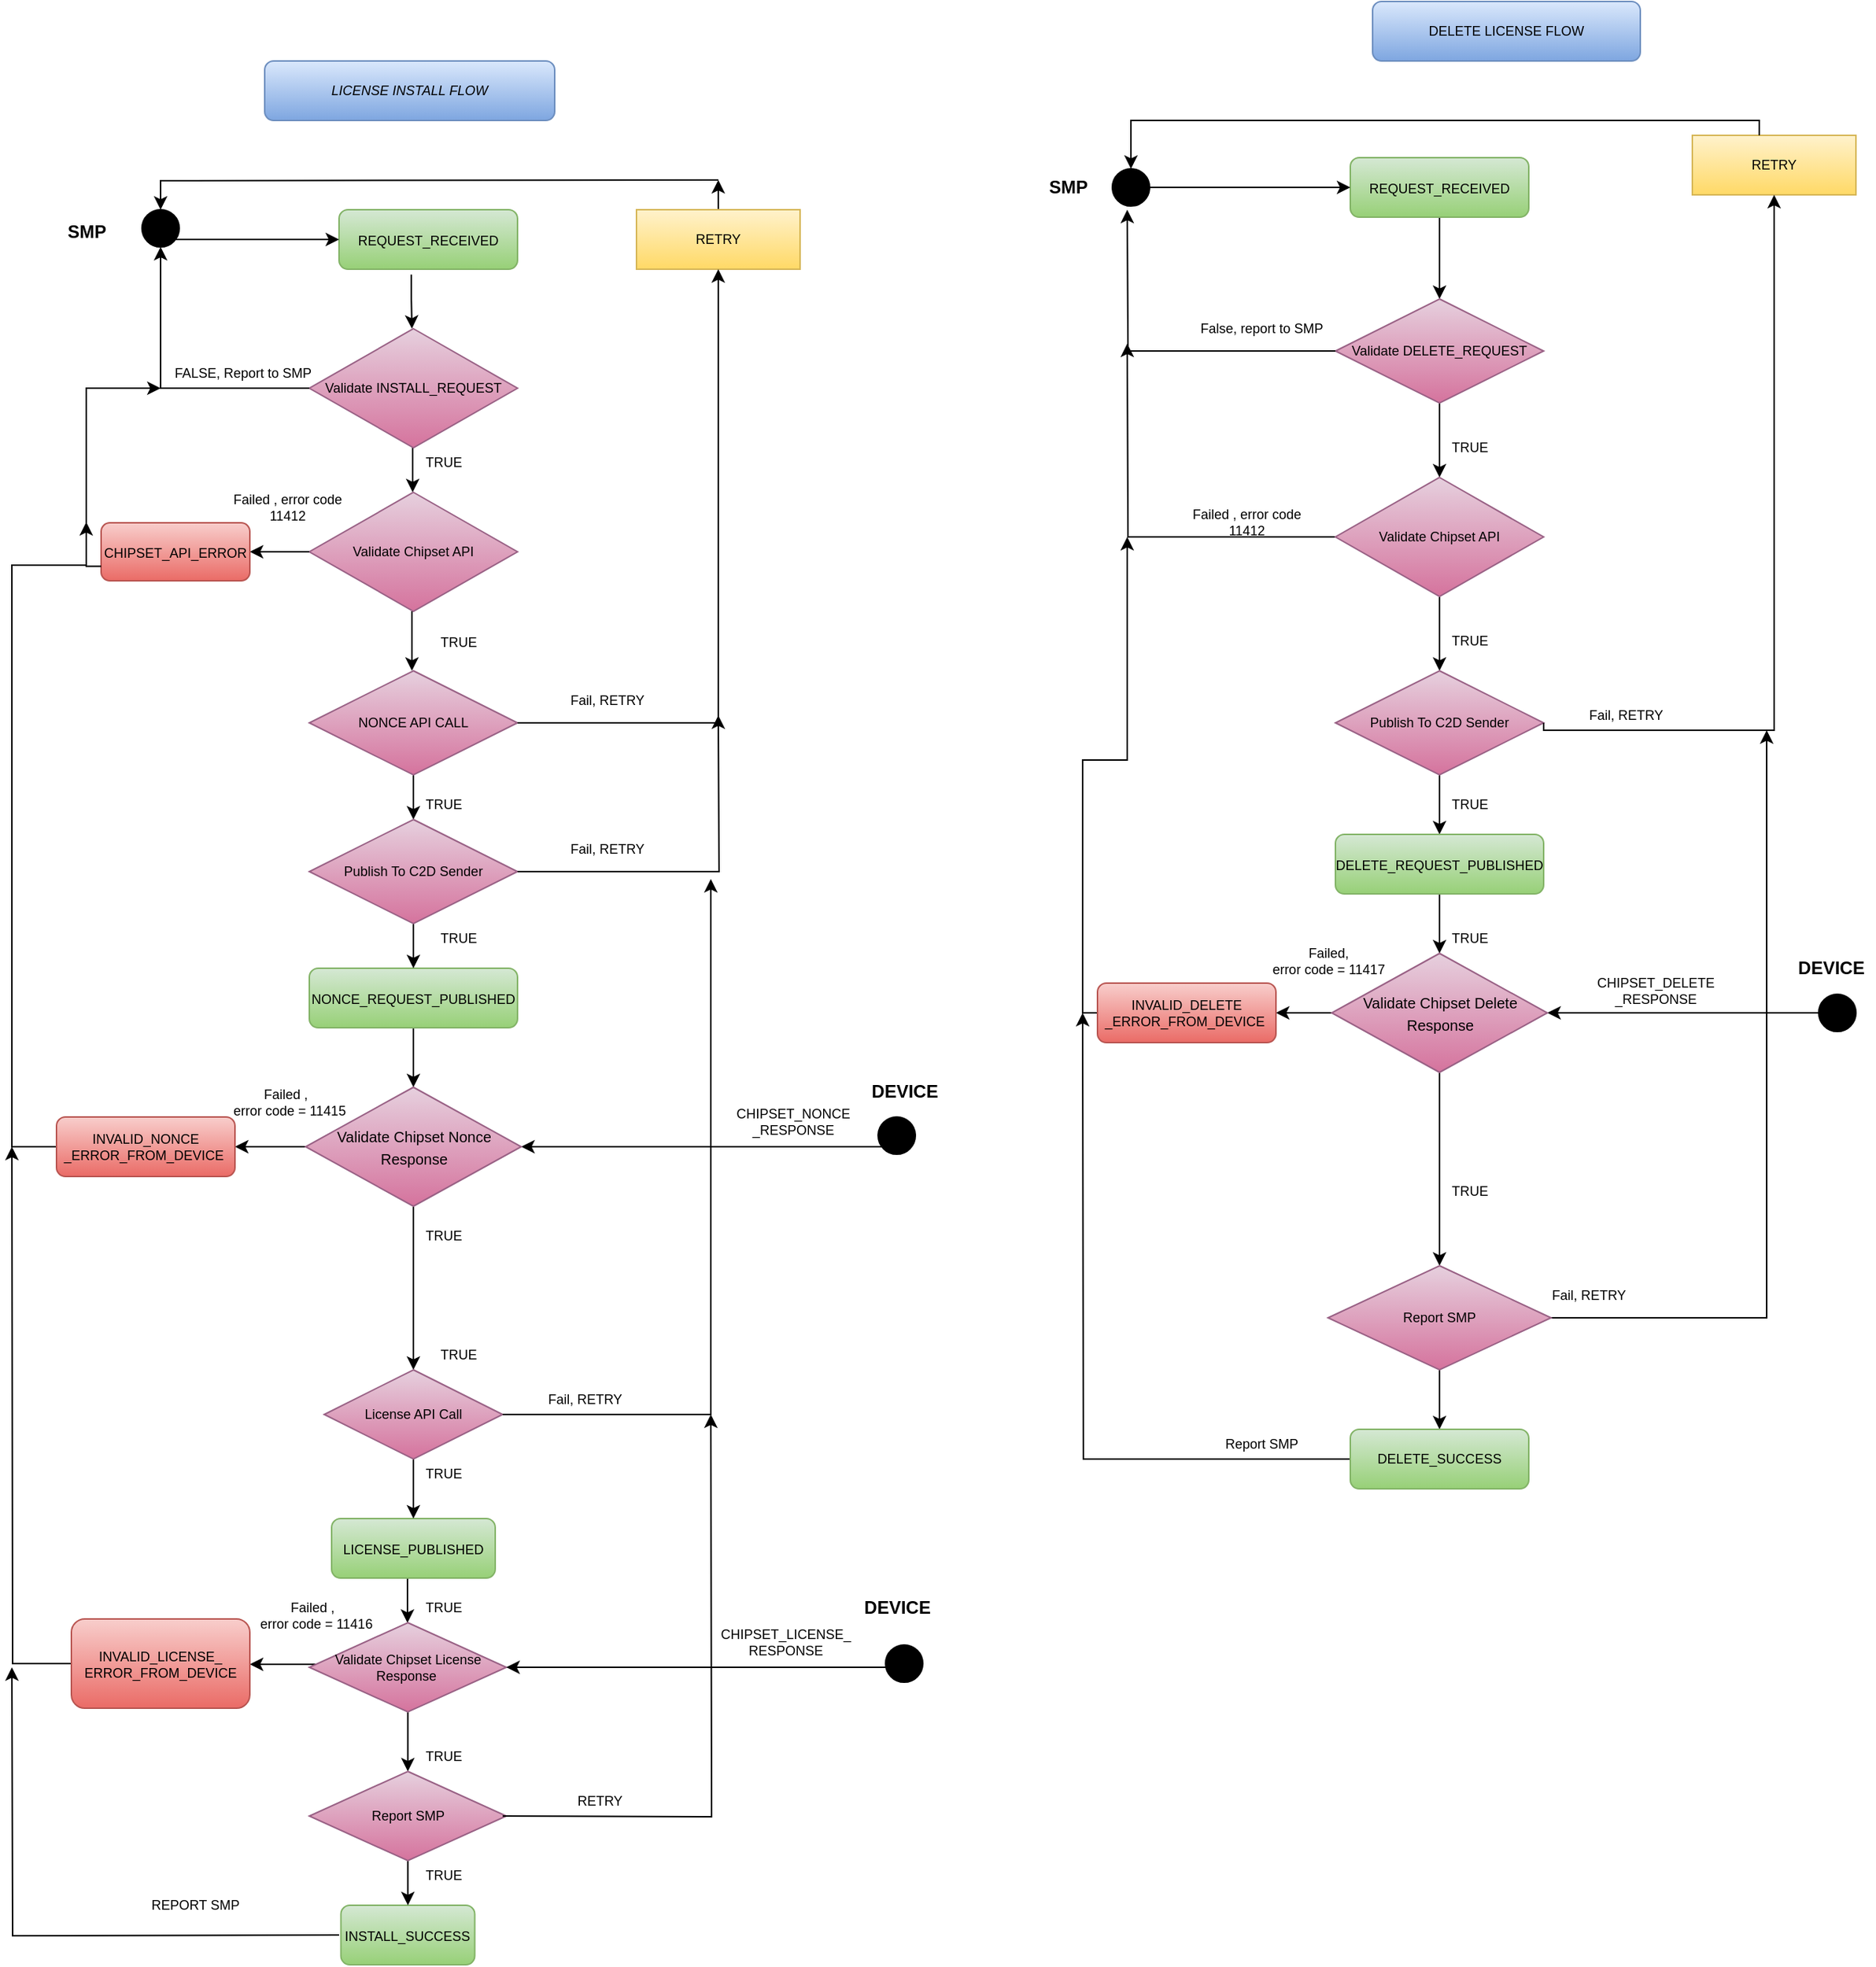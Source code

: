 <mxfile version="15.4.3" type="device"><diagram id="0dYCEBcB3Bq4cANwdD2j" name="Page-1"><mxGraphModel dx="731" dy="1278" grid="1" gridSize="10" guides="1" tooltips="1" connect="1" arrows="1" fold="1" page="1" pageScale="1" pageWidth="1100" pageHeight="850" background="#FFFFFF" math="0" shadow="0"><root><mxCell id="0"/><mxCell id="1" parent="0"/><mxCell id="OeG4Xe_g0WCQGm10l7Qo-1" value="&lt;font style=&quot;font-size: 9px&quot;&gt;REQUEST_RECEIVED&lt;/font&gt;" style="rounded=1;whiteSpace=wrap;html=1;gradientColor=#97d077;fillColor=#d5e8d4;strokeColor=#82b366;" parent="1" vertex="1"><mxGeometry x="270" y="70" width="120" height="40" as="geometry"/></mxCell><mxCell id="OeG4Xe_g0WCQGm10l7Qo-101" value="" style="edgeStyle=orthogonalEdgeStyle;rounded=0;orthogonalLoop=1;jettySize=auto;html=1;fontSize=9;" parent="1" source="OeG4Xe_g0WCQGm10l7Qo-2" target="OeG4Xe_g0WCQGm10l7Qo-82" edge="1"><mxGeometry relative="1" as="geometry"/></mxCell><mxCell id="OeG4Xe_g0WCQGm10l7Qo-2" value="&lt;font style=&quot;font-size: 9px&quot;&gt;NONCE_REQUEST_PUBLISHED&lt;/font&gt;" style="rounded=1;whiteSpace=wrap;html=1;gradientColor=#97d077;fillColor=#d5e8d4;strokeColor=#82b366;" parent="1" vertex="1"><mxGeometry x="250" y="580" width="140" height="40" as="geometry"/></mxCell><mxCell id="OeG4Xe_g0WCQGm10l7Qo-26" value="" style="edgeStyle=orthogonalEdgeStyle;rounded=0;orthogonalLoop=1;jettySize=auto;html=1;fontSize=9;" parent="1" edge="1"><mxGeometry relative="1" as="geometry"><mxPoint x="319" y="360" as="sourcePoint"/><mxPoint x="319" y="380" as="targetPoint"/><Array as="points"><mxPoint x="319" y="340"/><mxPoint x="319" y="340"/></Array></mxGeometry></mxCell><mxCell id="OeG4Xe_g0WCQGm10l7Qo-118" value="" style="edgeStyle=orthogonalEdgeStyle;rounded=0;orthogonalLoop=1;jettySize=auto;html=1;fontSize=9;" parent="1" source="OeG4Xe_g0WCQGm10l7Qo-5" target="OeG4Xe_g0WCQGm10l7Qo-112" edge="1"><mxGeometry relative="1" as="geometry"><Array as="points"><mxPoint x="316" y="1000"/><mxPoint x="316" y="1000"/></Array></mxGeometry></mxCell><mxCell id="OeG4Xe_g0WCQGm10l7Qo-5" value="&lt;font style=&quot;font-size: 9px&quot;&gt;LICENSE_PUBLISHED&lt;/font&gt;" style="rounded=1;whiteSpace=wrap;html=1;gradientColor=#97d077;fillColor=#d5e8d4;strokeColor=#82b366;" parent="1" vertex="1"><mxGeometry x="265" y="950" width="110" height="40" as="geometry"/></mxCell><mxCell id="OeG4Xe_g0WCQGm10l7Qo-8" value="&lt;font style=&quot;font-size: 9px&quot;&gt;INSTALL_SUCCESS&lt;/font&gt;" style="rounded=1;whiteSpace=wrap;html=1;gradientColor=#97d077;fillColor=#d5e8d4;strokeColor=#82b366;" parent="1" vertex="1"><mxGeometry x="271.25" y="1210" width="90" height="40" as="geometry"/></mxCell><mxCell id="OeG4Xe_g0WCQGm10l7Qo-15" value="" style="endArrow=classic;html=1;rounded=0;fontSize=9;edgeStyle=orthogonalEdgeStyle;exitX=0.405;exitY=1.091;exitDx=0;exitDy=0;exitPerimeter=0;" parent="1" source="OeG4Xe_g0WCQGm10l7Qo-1" edge="1"><mxGeometry relative="1" as="geometry"><mxPoint x="170" y="160" as="sourcePoint"/><mxPoint x="319" y="150" as="targetPoint"/><Array as="points"><mxPoint x="319" y="130"/><mxPoint x="319" y="130"/></Array></mxGeometry></mxCell><mxCell id="OeG4Xe_g0WCQGm10l7Qo-31" value="" style="endArrow=classic;html=1;rounded=0;fontSize=9;edgeStyle=orthogonalEdgeStyle;" parent="1" edge="1"><mxGeometry relative="1" as="geometry"><mxPoint x="319.5" y="220" as="sourcePoint"/><mxPoint x="319.5" y="260" as="targetPoint"/></mxGeometry></mxCell><mxCell id="OeG4Xe_g0WCQGm10l7Qo-35" style="edgeStyle=orthogonalEdgeStyle;rounded=0;orthogonalLoop=1;jettySize=auto;html=1;exitX=1;exitY=0.5;exitDx=0;exitDy=0;fontSize=9;entryX=0;entryY=0.5;entryDx=0;entryDy=0;" parent="1" source="OeG4Xe_g0WCQGm10l7Qo-32" target="OeG4Xe_g0WCQGm10l7Qo-1" edge="1"><mxGeometry relative="1" as="geometry"><mxPoint x="260" y="88" as="targetPoint"/><Array as="points"><mxPoint x="145" y="90"/></Array></mxGeometry></mxCell><mxCell id="OeG4Xe_g0WCQGm10l7Qo-32" value="" style="ellipse;whiteSpace=wrap;html=1;aspect=fixed;fontSize=9;strokeColor=#000000;fillColor=#000000;" parent="1" vertex="1"><mxGeometry x="137.5" y="70" width="25" height="25" as="geometry"/></mxCell><mxCell id="OeG4Xe_g0WCQGm10l7Qo-40" value="Validate INSTALL_REQUEST" style="strokeWidth=1;html=1;shape=mxgraph.flowchart.decision;whiteSpace=wrap;fontSize=9;fillColor=#e6d0de;gradientColor=#d5739d;strokeColor=#996185;" parent="1" vertex="1"><mxGeometry x="250" y="150" width="140" height="80" as="geometry"/></mxCell><mxCell id="OeG4Xe_g0WCQGm10l7Qo-41" value="TRUE" style="text;html=1;align=center;verticalAlign=middle;resizable=0;points=[];autosize=1;strokeColor=none;fillColor=none;fontSize=9;" parent="1" vertex="1"><mxGeometry x="320" y="230" width="40" height="20" as="geometry"/></mxCell><mxCell id="OeG4Xe_g0WCQGm10l7Qo-42" value="" style="endArrow=classic;html=1;rounded=0;fontSize=9;edgeStyle=orthogonalEdgeStyle;exitX=0;exitY=0.5;exitDx=0;exitDy=0;exitPerimeter=0;entryX=0.5;entryY=1;entryDx=0;entryDy=0;" parent="1" source="OeG4Xe_g0WCQGm10l7Qo-40" target="OeG4Xe_g0WCQGm10l7Qo-32" edge="1"><mxGeometry width="50" height="50" relative="1" as="geometry"><mxPoint x="127.5" y="190" as="sourcePoint"/><mxPoint x="177.5" y="140" as="targetPoint"/><Array as="points"><mxPoint x="150" y="190"/></Array></mxGeometry></mxCell><mxCell id="OeG4Xe_g0WCQGm10l7Qo-43" value="FALSE, Report to SMP" style="text;html=1;align=center;verticalAlign=middle;resizable=0;points=[];autosize=1;strokeColor=none;fillColor=none;fontSize=9;" parent="1" vertex="1"><mxGeometry x="150" y="170" width="110" height="20" as="geometry"/></mxCell><mxCell id="OeG4Xe_g0WCQGm10l7Qo-45" value="&lt;b&gt;&lt;font style=&quot;font-size: 12px&quot;&gt;SMP&lt;/font&gt;&lt;/b&gt;" style="text;html=1;align=center;verticalAlign=middle;resizable=0;points=[];autosize=1;strokeColor=none;fillColor=none;fontSize=9;" parent="1" vertex="1"><mxGeometry x="80" y="75" width="40" height="20" as="geometry"/></mxCell><mxCell id="OeG4Xe_g0WCQGm10l7Qo-46" value="Validate Chipset API" style="strokeWidth=1;html=1;shape=mxgraph.flowchart.decision;whiteSpace=wrap;fontSize=9;fillColor=#e6d0de;gradientColor=#d5739d;strokeColor=#996185;" parent="1" vertex="1"><mxGeometry x="250" y="260" width="140" height="80" as="geometry"/></mxCell><mxCell id="OeG4Xe_g0WCQGm10l7Qo-47" value="&lt;font style=&quot;font-size: 9px&quot;&gt;TRUE&lt;/font&gt;" style="text;html=1;align=center;verticalAlign=middle;resizable=0;points=[];autosize=1;strokeColor=none;fillColor=none;fontSize=12;" parent="1" vertex="1"><mxGeometry x="330" y="350" width="40" height="20" as="geometry"/></mxCell><mxCell id="OeG4Xe_g0WCQGm10l7Qo-48" value="" style="endArrow=classic;html=1;rounded=0;fontSize=9;edgeStyle=orthogonalEdgeStyle;entryX=1;entryY=0.5;entryDx=0;entryDy=0;" parent="1" source="OeG4Xe_g0WCQGm10l7Qo-46" target="OeG4Xe_g0WCQGm10l7Qo-49" edge="1"><mxGeometry width="50" height="50" relative="1" as="geometry"><mxPoint x="220" y="320" as="sourcePoint"/><mxPoint x="220" y="300" as="targetPoint"/><Array as="points"/></mxGeometry></mxCell><mxCell id="OeG4Xe_g0WCQGm10l7Qo-49" value="&lt;font style=&quot;font-size: 9px&quot;&gt;CHIPSET_API_ERROR&lt;/font&gt;" style="rounded=1;whiteSpace=wrap;html=1;fontSize=12;strokeColor=#b85450;strokeWidth=1;fillColor=#f8cecc;gradientColor=#ea6b66;" parent="1" vertex="1"><mxGeometry x="110" y="280.5" width="100" height="39" as="geometry"/></mxCell><mxCell id="OeG4Xe_g0WCQGm10l7Qo-51" value="" style="edgeStyle=orthogonalEdgeStyle;rounded=0;orthogonalLoop=1;jettySize=auto;html=1;fontSize=9;exitX=0;exitY=0.75;exitDx=0;exitDy=0;" parent="1" source="OeG4Xe_g0WCQGm10l7Qo-49" edge="1"><mxGeometry relative="1" as="geometry"><mxPoint x="100" y="308" as="sourcePoint"/><mxPoint x="150" y="190" as="targetPoint"/><Array as="points"><mxPoint x="100" y="309"/><mxPoint x="100" y="190"/></Array></mxGeometry></mxCell><mxCell id="OeG4Xe_g0WCQGm10l7Qo-55" value="" style="edgeStyle=orthogonalEdgeStyle;rounded=0;orthogonalLoop=1;jettySize=auto;html=1;fontSize=9;" parent="1" source="OeG4Xe_g0WCQGm10l7Qo-52" target="OeG4Xe_g0WCQGm10l7Qo-53" edge="1"><mxGeometry relative="1" as="geometry"/></mxCell><mxCell id="OeG4Xe_g0WCQGm10l7Qo-52" value="NONCE API CALL" style="strokeWidth=1;html=1;shape=mxgraph.flowchart.decision;whiteSpace=wrap;fontSize=9;fillColor=#e6d0de;gradientColor=#d5739d;strokeColor=#996185;" parent="1" vertex="1"><mxGeometry x="250" y="380" width="140" height="70" as="geometry"/></mxCell><mxCell id="OeG4Xe_g0WCQGm10l7Qo-56" value="" style="edgeStyle=orthogonalEdgeStyle;rounded=0;orthogonalLoop=1;jettySize=auto;html=1;fontSize=9;" parent="1" source="OeG4Xe_g0WCQGm10l7Qo-53" target="OeG4Xe_g0WCQGm10l7Qo-2" edge="1"><mxGeometry relative="1" as="geometry"/></mxCell><mxCell id="OeG4Xe_g0WCQGm10l7Qo-53" value="Publish To C2D Sender" style="strokeWidth=1;html=1;shape=mxgraph.flowchart.decision;whiteSpace=wrap;fontSize=9;fillColor=#e6d0de;gradientColor=#d5739d;strokeColor=#996185;" parent="1" vertex="1"><mxGeometry x="250" y="480" width="140" height="70" as="geometry"/></mxCell><mxCell id="OeG4Xe_g0WCQGm10l7Qo-66" value="" style="edgeStyle=orthogonalEdgeStyle;rounded=0;orthogonalLoop=1;jettySize=auto;html=1;fontSize=9;" parent="1" source="OeG4Xe_g0WCQGm10l7Qo-58" edge="1"><mxGeometry relative="1" as="geometry"><mxPoint x="525" y="50" as="targetPoint"/></mxGeometry></mxCell><mxCell id="OeG4Xe_g0WCQGm10l7Qo-58" value="RETRY" style="rounded=0;whiteSpace=wrap;html=1;fontSize=9;strokeColor=#d6b656;strokeWidth=1;fillColor=#fff2cc;gradientColor=#ffd966;" parent="1" vertex="1"><mxGeometry x="470" y="70" width="110" height="40" as="geometry"/></mxCell><mxCell id="OeG4Xe_g0WCQGm10l7Qo-60" value="Fail, RETRY" style="text;html=1;align=center;verticalAlign=middle;resizable=0;points=[];autosize=1;strokeColor=none;fillColor=none;fontSize=9;" parent="1" vertex="1"><mxGeometry x="415" y="390" width="70" height="20" as="geometry"/></mxCell><mxCell id="OeG4Xe_g0WCQGm10l7Qo-61" value="Failed , error code &lt;br&gt;11412" style="text;html=1;align=center;verticalAlign=middle;resizable=0;points=[];autosize=1;strokeColor=none;fillColor=none;fontSize=9;" parent="1" vertex="1"><mxGeometry x="190" y="255" width="90" height="30" as="geometry"/></mxCell><mxCell id="OeG4Xe_g0WCQGm10l7Qo-62" value="" style="endArrow=classic;html=1;rounded=0;fontSize=9;edgeStyle=orthogonalEdgeStyle;entryX=0.5;entryY=0;entryDx=0;entryDy=0;" parent="1" target="OeG4Xe_g0WCQGm10l7Qo-32" edge="1"><mxGeometry width="50" height="50" relative="1" as="geometry"><mxPoint x="525" y="50" as="sourcePoint"/><mxPoint x="155" y="60" as="targetPoint"/></mxGeometry></mxCell><mxCell id="OeG4Xe_g0WCQGm10l7Qo-71" value="" style="endArrow=classic;html=1;rounded=0;fontSize=9;edgeStyle=orthogonalEdgeStyle;exitX=1;exitY=0.5;exitDx=0;exitDy=0;exitPerimeter=0;entryX=0.5;entryY=1;entryDx=0;entryDy=0;" parent="1" source="OeG4Xe_g0WCQGm10l7Qo-52" target="OeG4Xe_g0WCQGm10l7Qo-58" edge="1"><mxGeometry width="50" height="50" relative="1" as="geometry"><mxPoint x="390" y="420" as="sourcePoint"/><mxPoint x="530" y="300" as="targetPoint"/></mxGeometry></mxCell><mxCell id="OeG4Xe_g0WCQGm10l7Qo-74" value="" style="endArrow=classic;html=1;rounded=0;fontSize=9;edgeStyle=orthogonalEdgeStyle;exitX=1;exitY=0.5;exitDx=0;exitDy=0;exitPerimeter=0;" parent="1" source="OeG4Xe_g0WCQGm10l7Qo-53" edge="1"><mxGeometry width="50" height="50" relative="1" as="geometry"><mxPoint x="475" y="460" as="sourcePoint"/><mxPoint x="525" y="410" as="targetPoint"/></mxGeometry></mxCell><mxCell id="OeG4Xe_g0WCQGm10l7Qo-75" value="Fail, RETRY" style="text;html=1;align=center;verticalAlign=middle;resizable=0;points=[];autosize=1;strokeColor=none;fillColor=none;fontSize=9;" parent="1" vertex="1"><mxGeometry x="415" y="490" width="70" height="20" as="geometry"/></mxCell><mxCell id="OeG4Xe_g0WCQGm10l7Qo-76" value="TRUE" style="text;html=1;align=center;verticalAlign=middle;resizable=0;points=[];autosize=1;strokeColor=none;fillColor=none;fontSize=9;" parent="1" vertex="1"><mxGeometry x="320" y="460" width="40" height="20" as="geometry"/></mxCell><mxCell id="OeG4Xe_g0WCQGm10l7Qo-78" value="TRUE" style="text;html=1;align=center;verticalAlign=middle;resizable=0;points=[];autosize=1;strokeColor=none;fillColor=none;fontSize=9;" parent="1" vertex="1"><mxGeometry x="330" y="550" width="40" height="20" as="geometry"/></mxCell><mxCell id="OeG4Xe_g0WCQGm10l7Qo-88" value="" style="edgeStyle=orthogonalEdgeStyle;rounded=0;orthogonalLoop=1;jettySize=auto;html=1;fontSize=9;entryX=1;entryY=0.5;entryDx=0;entryDy=0;" parent="1" source="OeG4Xe_g0WCQGm10l7Qo-79" target="OeG4Xe_g0WCQGm10l7Qo-82" edge="1"><mxGeometry relative="1" as="geometry"><Array as="points"><mxPoint x="530" y="700"/><mxPoint x="530" y="700"/></Array></mxGeometry></mxCell><mxCell id="OeG4Xe_g0WCQGm10l7Qo-79" value="" style="ellipse;whiteSpace=wrap;html=1;aspect=fixed;fontSize=9;strokeColor=#000000;fillColor=#000000;" parent="1" vertex="1"><mxGeometry x="632.5" y="680" width="25" height="25" as="geometry"/></mxCell><mxCell id="OeG4Xe_g0WCQGm10l7Qo-80" value="&lt;font style=&quot;font-size: 12px&quot;&gt;&lt;b&gt;DEVICE&lt;/b&gt;&lt;/font&gt;" style="text;html=1;align=center;verticalAlign=middle;resizable=0;points=[];autosize=1;strokeColor=none;fillColor=none;fontSize=9;" parent="1" vertex="1"><mxGeometry x="620" y="652.5" width="60" height="20" as="geometry"/></mxCell><mxCell id="OeG4Xe_g0WCQGm10l7Qo-91" value="" style="edgeStyle=orthogonalEdgeStyle;rounded=0;orthogonalLoop=1;jettySize=auto;html=1;fontSize=9;entryX=0.5;entryY=0;entryDx=0;entryDy=0;" parent="1" source="OeG4Xe_g0WCQGm10l7Qo-82" target="OeG4Xe_g0WCQGm10l7Qo-104" edge="1"><mxGeometry relative="1" as="geometry"><mxPoint x="320" y="780" as="targetPoint"/></mxGeometry></mxCell><mxCell id="OeG4Xe_g0WCQGm10l7Qo-94" value="" style="edgeStyle=orthogonalEdgeStyle;rounded=0;orthogonalLoop=1;jettySize=auto;html=1;fontSize=9;" parent="1" source="OeG4Xe_g0WCQGm10l7Qo-82" target="OeG4Xe_g0WCQGm10l7Qo-93" edge="1"><mxGeometry relative="1" as="geometry"><Array as="points"><mxPoint x="180" y="700"/><mxPoint x="180" y="700"/></Array></mxGeometry></mxCell><mxCell id="OeG4Xe_g0WCQGm10l7Qo-82" value="&lt;font size=&quot;1&quot;&gt;Validate Chipset Nonce Response&lt;/font&gt;" style="rhombus;whiteSpace=wrap;html=1;fontSize=12;strokeColor=#996185;strokeWidth=1;fillColor=#e6d0de;gradientColor=#d5739d;" parent="1" vertex="1"><mxGeometry x="247.5" y="660" width="145" height="80" as="geometry"/></mxCell><mxCell id="OeG4Xe_g0WCQGm10l7Qo-99" value="" style="edgeStyle=orthogonalEdgeStyle;rounded=0;orthogonalLoop=1;jettySize=auto;html=1;fontSize=9;" parent="1" source="OeG4Xe_g0WCQGm10l7Qo-93" edge="1"><mxGeometry relative="1" as="geometry"><mxPoint x="100" y="280" as="targetPoint"/><Array as="points"><mxPoint x="50" y="700"/><mxPoint x="50" y="309"/></Array></mxGeometry></mxCell><mxCell id="OeG4Xe_g0WCQGm10l7Qo-93" value="INVALID_NONCE&lt;br&gt;_ERROR_FROM_DEVICE&amp;nbsp;" style="rounded=1;whiteSpace=wrap;html=1;fontSize=9;strokeColor=#b85450;strokeWidth=1;fillColor=#f8cecc;gradientColor=#ea6b66;" parent="1" vertex="1"><mxGeometry x="80" y="680" width="120" height="40" as="geometry"/></mxCell><mxCell id="OeG4Xe_g0WCQGm10l7Qo-102" value="Failed ,&amp;nbsp;&lt;br&gt;&amp;nbsp;error code =&amp;nbsp;11415" style="text;html=1;align=center;verticalAlign=middle;resizable=0;points=[];autosize=1;strokeColor=none;fillColor=none;fontSize=9;" parent="1" vertex="1"><mxGeometry x="190" y="655" width="90" height="30" as="geometry"/></mxCell><mxCell id="OeG4Xe_g0WCQGm10l7Qo-103" value="TRUE" style="text;html=1;align=center;verticalAlign=middle;resizable=0;points=[];autosize=1;strokeColor=none;fillColor=none;fontSize=9;" parent="1" vertex="1"><mxGeometry x="320" y="750" width="40" height="20" as="geometry"/></mxCell><mxCell id="OeG4Xe_g0WCQGm10l7Qo-111" value="" style="edgeStyle=orthogonalEdgeStyle;rounded=0;orthogonalLoop=1;jettySize=auto;html=1;fontSize=9;" parent="1" source="OeG4Xe_g0WCQGm10l7Qo-104" target="OeG4Xe_g0WCQGm10l7Qo-5" edge="1"><mxGeometry relative="1" as="geometry"/></mxCell><mxCell id="OeG4Xe_g0WCQGm10l7Qo-104" value="License API Call" style="rhombus;whiteSpace=wrap;html=1;fontSize=9;strokeColor=#996185;strokeWidth=1;fillColor=#e6d0de;gradientColor=#d5739d;" parent="1" vertex="1"><mxGeometry x="260" y="850" width="120" height="60" as="geometry"/></mxCell><mxCell id="OeG4Xe_g0WCQGm10l7Qo-106" value="" style="endArrow=classic;html=1;rounded=0;fontSize=9;edgeStyle=orthogonalEdgeStyle;exitX=1;exitY=0.5;exitDx=0;exitDy=0;startArrow=none;" parent="1" source="OeG4Xe_g0WCQGm10l7Qo-104" edge="1"><mxGeometry width="50" height="50" relative="1" as="geometry"><mxPoint x="420" y="880" as="sourcePoint"/><mxPoint x="520" y="520" as="targetPoint"/><Array as="points"><mxPoint x="520" y="880"/></Array></mxGeometry></mxCell><mxCell id="OeG4Xe_g0WCQGm10l7Qo-107" value="Fail, RETRY" style="text;html=1;align=center;verticalAlign=middle;resizable=0;points=[];autosize=1;strokeColor=none;fillColor=none;fontSize=9;" parent="1" vertex="1"><mxGeometry x="400" y="860" width="70" height="20" as="geometry"/></mxCell><mxCell id="OeG4Xe_g0WCQGm10l7Qo-122" value="" style="edgeStyle=orthogonalEdgeStyle;rounded=0;orthogonalLoop=1;jettySize=auto;html=1;fontSize=9;" parent="1" source="OeG4Xe_g0WCQGm10l7Qo-112" target="OeG4Xe_g0WCQGm10l7Qo-119" edge="1"><mxGeometry relative="1" as="geometry"><Array as="points"><mxPoint x="240" y="1048"/><mxPoint x="240" y="1048"/></Array></mxGeometry></mxCell><mxCell id="OeG4Xe_g0WCQGm10l7Qo-124" value="" style="edgeStyle=orthogonalEdgeStyle;rounded=0;orthogonalLoop=1;jettySize=auto;html=1;fontSize=9;" parent="1" source="OeG4Xe_g0WCQGm10l7Qo-112" target="OeG4Xe_g0WCQGm10l7Qo-123" edge="1"><mxGeometry relative="1" as="geometry"/></mxCell><mxCell id="OeG4Xe_g0WCQGm10l7Qo-112" value="Validate Chipset License&lt;br&gt;Response&amp;nbsp;" style="rhombus;whiteSpace=wrap;html=1;fontSize=9;strokeColor=#996185;strokeWidth=1;fillColor=#e6d0de;gradientColor=#d5739d;" parent="1" vertex="1"><mxGeometry x="250" y="1020" width="132.5" height="60" as="geometry"/></mxCell><mxCell id="OeG4Xe_g0WCQGm10l7Qo-113" value="CHIPSET_NONCE&lt;br&gt;_RESPONSE" style="text;html=1;align=center;verticalAlign=middle;resizable=0;points=[];autosize=1;strokeColor=none;fillColor=none;fontSize=9;" parent="1" vertex="1"><mxGeometry x="530" y="667.5" width="90" height="30" as="geometry"/></mxCell><mxCell id="OeG4Xe_g0WCQGm10l7Qo-114" value="&lt;span style=&quot;color: rgba(0 , 0 , 0 , 0) ; font-family: monospace ; font-size: 0px&quot;&gt;%3CmxGraphModel%3E%3Croot%3E%3CmxCell%20id%3D%220%22%2F%3E%3CmxCell%20id%3D%221%22%20parent%3D%220%22%2F%3E%3CmxCell%20id%3D%222%22%20value%3D%22%22%20style%3D%22ellipse%3BwhiteSpace%3Dwrap%3Bhtml%3D1%3Baspect%3Dfixed%3BfontSize%3D9%3BstrokeColor%3D%23000000%3BfillColor%3D%23000000%3B%22%20vertex%3D%221%22%20parent%3D%221%22%3E%3CmxGeometry%20x%3D%22632.5%22%20y%3D%22680%22%20width%3D%2225%22%20height%3D%2225%22%20as%3D%22geometry%22%2F%3E%3C%2FmxCell%3E%3C%2Froot%3E%3C%2FmxGraphModel%3E&lt;/span&gt;" style="text;html=1;align=center;verticalAlign=middle;resizable=0;points=[];autosize=1;strokeColor=none;fillColor=none;fontSize=9;" parent="1" vertex="1"><mxGeometry x="630" y="1040" width="20" height="20" as="geometry"/></mxCell><mxCell id="OeG4Xe_g0WCQGm10l7Qo-117" value="" style="edgeStyle=orthogonalEdgeStyle;rounded=0;orthogonalLoop=1;jettySize=auto;html=1;fontSize=9;entryX=1;entryY=0.5;entryDx=0;entryDy=0;" parent="1" source="OeG4Xe_g0WCQGm10l7Qo-115" target="OeG4Xe_g0WCQGm10l7Qo-112" edge="1"><mxGeometry relative="1" as="geometry"><mxPoint x="425" y="1052.5" as="targetPoint"/><Array as="points"><mxPoint x="530" y="1050"/><mxPoint x="530" y="1050"/></Array></mxGeometry></mxCell><mxCell id="OeG4Xe_g0WCQGm10l7Qo-115" value="" style="ellipse;whiteSpace=wrap;html=1;aspect=fixed;fontSize=9;strokeColor=#000000;fillColor=#000000;" parent="1" vertex="1"><mxGeometry x="637.5" y="1035" width="25" height="25" as="geometry"/></mxCell><mxCell id="OeG4Xe_g0WCQGm10l7Qo-121" value="" style="edgeStyle=orthogonalEdgeStyle;rounded=0;orthogonalLoop=1;jettySize=auto;html=1;fontSize=9;" parent="1" source="OeG4Xe_g0WCQGm10l7Qo-119" edge="1"><mxGeometry relative="1" as="geometry"><mxPoint x="50" y="700" as="targetPoint"/></mxGeometry></mxCell><mxCell id="OeG4Xe_g0WCQGm10l7Qo-119" value="INVALID_LICENSE_&lt;br&gt;ERROR_FROM_DEVICE&lt;br&gt;" style="rounded=1;whiteSpace=wrap;html=1;fontSize=9;strokeColor=#b85450;strokeWidth=1;fillColor=#f8cecc;gradientColor=#ea6b66;" parent="1" vertex="1"><mxGeometry x="90" y="1017.5" width="120" height="60" as="geometry"/></mxCell><mxCell id="OeG4Xe_g0WCQGm10l7Qo-126" value="" style="edgeStyle=orthogonalEdgeStyle;rounded=0;orthogonalLoop=1;jettySize=auto;html=1;fontSize=9;" parent="1" source="OeG4Xe_g0WCQGm10l7Qo-123" target="OeG4Xe_g0WCQGm10l7Qo-8" edge="1"><mxGeometry relative="1" as="geometry"/></mxCell><mxCell id="OeG4Xe_g0WCQGm10l7Qo-123" value="Report SMP" style="rhombus;whiteSpace=wrap;html=1;fontSize=9;strokeColor=#996185;strokeWidth=1;fillColor=#e6d0de;gradientColor=#d5739d;" parent="1" vertex="1"><mxGeometry x="250" y="1120" width="132.5" height="60" as="geometry"/></mxCell><mxCell id="OeG4Xe_g0WCQGm10l7Qo-129" style="edgeStyle=orthogonalEdgeStyle;rounded=0;orthogonalLoop=1;jettySize=auto;html=1;fontSize=9;" parent="1" edge="1"><mxGeometry relative="1" as="geometry"><mxPoint x="50" y="1050" as="targetPoint"/><mxPoint x="270" y="1230" as="sourcePoint"/></mxGeometry></mxCell><mxCell id="OeG4Xe_g0WCQGm10l7Qo-130" value="CHIPSET_LICENSE_&lt;br&gt;RESPONSE" style="text;html=1;align=center;verticalAlign=middle;resizable=0;points=[];autosize=1;strokeColor=none;fillColor=none;fontSize=9;" parent="1" vertex="1"><mxGeometry x="520" y="1017.5" width="100" height="30" as="geometry"/></mxCell><mxCell id="OeG4Xe_g0WCQGm10l7Qo-131" value="&lt;b style=&quot;font-size: 12px&quot;&gt;DEVICE&lt;/b&gt;" style="text;html=1;align=center;verticalAlign=middle;resizable=0;points=[];autosize=1;strokeColor=none;fillColor=none;fontSize=9;" parent="1" vertex="1"><mxGeometry x="615" y="1000" width="60" height="20" as="geometry"/></mxCell><mxCell id="OeG4Xe_g0WCQGm10l7Qo-132" value="&lt;span style=&quot;white-space: pre&quot;&gt;&#9;&lt;/span&gt;TRUE" style="text;html=1;align=center;verticalAlign=middle;resizable=0;points=[];autosize=1;strokeColor=none;fillColor=none;fontSize=9;" parent="1" vertex="1"><mxGeometry x="300" y="1100" width="60" height="20" as="geometry"/></mxCell><mxCell id="OeG4Xe_g0WCQGm10l7Qo-133" value="TRUE" style="text;html=1;align=center;verticalAlign=middle;resizable=0;points=[];autosize=1;strokeColor=none;fillColor=none;fontSize=9;" parent="1" vertex="1"><mxGeometry x="320" y="1180" width="40" height="20" as="geometry"/></mxCell><mxCell id="OeG4Xe_g0WCQGm10l7Qo-134" value="" style="endArrow=classic;html=1;rounded=0;fontSize=9;edgeStyle=orthogonalEdgeStyle;" parent="1" edge="1"><mxGeometry width="50" height="50" relative="1" as="geometry"><mxPoint x="380" y="1150" as="sourcePoint"/><mxPoint x="520" y="880" as="targetPoint"/></mxGeometry></mxCell><mxCell id="OeG4Xe_g0WCQGm10l7Qo-135" value="RETRY" style="text;html=1;align=center;verticalAlign=middle;resizable=0;points=[];autosize=1;strokeColor=none;fillColor=none;fontSize=9;" parent="1" vertex="1"><mxGeometry x="420" y="1130" width="50" height="20" as="geometry"/></mxCell><mxCell id="OeG4Xe_g0WCQGm10l7Qo-137" value="&lt;i&gt;LICENSE INSTALL FLOW&lt;/i&gt;" style="rounded=1;whiteSpace=wrap;html=1;fontSize=9;strokeColor=#6c8ebf;strokeWidth=1;fillColor=#dae8fc;gradientColor=#7ea6e0;" parent="1" vertex="1"><mxGeometry x="220" y="-30" width="195" height="40" as="geometry"/></mxCell><mxCell id="OeG4Xe_g0WCQGm10l7Qo-139" value="TRUE" style="text;html=1;align=center;verticalAlign=middle;resizable=0;points=[];autosize=1;strokeColor=none;fillColor=none;fontSize=9;" parent="1" vertex="1"><mxGeometry x="330" y="830" width="40" height="20" as="geometry"/></mxCell><mxCell id="OeG4Xe_g0WCQGm10l7Qo-140" value="TRUE" style="text;html=1;align=center;verticalAlign=middle;resizable=0;points=[];autosize=1;strokeColor=none;fillColor=none;fontSize=9;" parent="1" vertex="1"><mxGeometry x="320" y="910" width="40" height="20" as="geometry"/></mxCell><mxCell id="OeG4Xe_g0WCQGm10l7Qo-141" value="TRUE" style="text;html=1;align=center;verticalAlign=middle;resizable=0;points=[];autosize=1;strokeColor=none;fillColor=none;fontSize=9;" parent="1" vertex="1"><mxGeometry x="320" y="1000" width="40" height="20" as="geometry"/></mxCell><mxCell id="OeG4Xe_g0WCQGm10l7Qo-142" value="DELETE LICENSE FLOW" style="rounded=1;whiteSpace=wrap;html=1;fontSize=9;strokeColor=#6c8ebf;strokeWidth=1;fillColor=#dae8fc;gradientColor=#7ea6e0;" parent="1" vertex="1"><mxGeometry x="965" y="-70" width="180" height="40" as="geometry"/></mxCell><mxCell id="OeG4Xe_g0WCQGm10l7Qo-143" value="&lt;b&gt;&lt;font style=&quot;font-size: 12px&quot;&gt;SMP&lt;/font&gt;&lt;/b&gt;" style="text;html=1;align=center;verticalAlign=middle;resizable=0;points=[];autosize=1;strokeColor=none;fillColor=none;fontSize=9;" parent="1" vertex="1"><mxGeometry x="740" y="45" width="40" height="20" as="geometry"/></mxCell><mxCell id="OeG4Xe_g0WCQGm10l7Qo-149" value="" style="edgeStyle=orthogonalEdgeStyle;rounded=0;orthogonalLoop=1;jettySize=auto;html=1;fontSize=9;" parent="1" source="OeG4Xe_g0WCQGm10l7Qo-144" target="OeG4Xe_g0WCQGm10l7Qo-147" edge="1"><mxGeometry relative="1" as="geometry"/></mxCell><mxCell id="OeG4Xe_g0WCQGm10l7Qo-144" value="&lt;font style=&quot;font-size: 9px&quot;&gt;REQUEST_RECEIVED&lt;/font&gt;" style="rounded=1;whiteSpace=wrap;html=1;gradientColor=#97d077;fillColor=#d5e8d4;strokeColor=#82b366;" parent="1" vertex="1"><mxGeometry x="950" y="35" width="120" height="40" as="geometry"/></mxCell><mxCell id="OeG4Xe_g0WCQGm10l7Qo-148" value="" style="edgeStyle=orthogonalEdgeStyle;rounded=0;orthogonalLoop=1;jettySize=auto;html=1;fontSize=9;" parent="1" source="OeG4Xe_g0WCQGm10l7Qo-145" target="OeG4Xe_g0WCQGm10l7Qo-144" edge="1"><mxGeometry relative="1" as="geometry"/></mxCell><mxCell id="OeG4Xe_g0WCQGm10l7Qo-145" value="" style="ellipse;whiteSpace=wrap;html=1;aspect=fixed;fontSize=9;strokeColor=#000000;fillColor=#000000;" parent="1" vertex="1"><mxGeometry x="790" y="42.5" width="25" height="25" as="geometry"/></mxCell><mxCell id="OeG4Xe_g0WCQGm10l7Qo-146" value="RETRY" style="rounded=0;whiteSpace=wrap;html=1;fontSize=9;strokeColor=#d6b656;strokeWidth=1;fillColor=#fff2cc;gradientColor=#ffd966;" parent="1" vertex="1"><mxGeometry x="1180" y="20" width="110" height="40" as="geometry"/></mxCell><mxCell id="OeG4Xe_g0WCQGm10l7Qo-152" value="" style="edgeStyle=orthogonalEdgeStyle;rounded=0;orthogonalLoop=1;jettySize=auto;html=1;fontSize=9;" parent="1" source="OeG4Xe_g0WCQGm10l7Qo-147" target="OeG4Xe_g0WCQGm10l7Qo-151" edge="1"><mxGeometry relative="1" as="geometry"/></mxCell><mxCell id="OeG4Xe_g0WCQGm10l7Qo-147" value="Validate DELETE_REQUEST" style="strokeWidth=1;html=1;shape=mxgraph.flowchart.decision;whiteSpace=wrap;fontSize=9;fillColor=#e6d0de;gradientColor=#d5739d;strokeColor=#996185;" parent="1" vertex="1"><mxGeometry x="940" y="130" width="140" height="70" as="geometry"/></mxCell><mxCell id="OeG4Xe_g0WCQGm10l7Qo-150" value="" style="endArrow=classic;html=1;rounded=0;fontSize=9;edgeStyle=orthogonalEdgeStyle;exitX=0;exitY=0.5;exitDx=0;exitDy=0;exitPerimeter=0;" parent="1" source="OeG4Xe_g0WCQGm10l7Qo-147" edge="1"><mxGeometry width="50" height="50" relative="1" as="geometry"><mxPoint x="820" y="190" as="sourcePoint"/><mxPoint x="800" y="70" as="targetPoint"/></mxGeometry></mxCell><mxCell id="OeG4Xe_g0WCQGm10l7Qo-153" style="edgeStyle=orthogonalEdgeStyle;rounded=0;orthogonalLoop=1;jettySize=auto;html=1;fontSize=9;" parent="1" source="OeG4Xe_g0WCQGm10l7Qo-151" edge="1"><mxGeometry relative="1" as="geometry"><mxPoint x="800" y="160" as="targetPoint"/></mxGeometry></mxCell><mxCell id="OeG4Xe_g0WCQGm10l7Qo-157" value="" style="edgeStyle=orthogonalEdgeStyle;rounded=0;orthogonalLoop=1;jettySize=auto;html=1;fontSize=9;" parent="1" source="OeG4Xe_g0WCQGm10l7Qo-151" target="OeG4Xe_g0WCQGm10l7Qo-156" edge="1"><mxGeometry relative="1" as="geometry"/></mxCell><mxCell id="OeG4Xe_g0WCQGm10l7Qo-151" value="Validate Chipset API" style="strokeWidth=1;html=1;shape=mxgraph.flowchart.decision;whiteSpace=wrap;fontSize=9;fillColor=#e6d0de;gradientColor=#d5739d;strokeColor=#996185;" parent="1" vertex="1"><mxGeometry x="940" y="250" width="140" height="80" as="geometry"/></mxCell><mxCell id="OeG4Xe_g0WCQGm10l7Qo-154" value="False, report to SMP" style="text;html=1;align=center;verticalAlign=middle;resizable=0;points=[];autosize=1;strokeColor=none;fillColor=none;fontSize=9;" parent="1" vertex="1"><mxGeometry x="840" y="140" width="100" height="20" as="geometry"/></mxCell><mxCell id="OeG4Xe_g0WCQGm10l7Qo-155" value="Failed , error code&lt;br&gt;11412" style="text;html=1;align=center;verticalAlign=middle;resizable=0;points=[];autosize=1;strokeColor=none;fillColor=none;fontSize=9;" parent="1" vertex="1"><mxGeometry x="835" y="265" width="90" height="30" as="geometry"/></mxCell><mxCell id="OeG4Xe_g0WCQGm10l7Qo-167" value="" style="edgeStyle=orthogonalEdgeStyle;rounded=0;orthogonalLoop=1;jettySize=auto;html=1;fontSize=9;" parent="1" source="OeG4Xe_g0WCQGm10l7Qo-156" target="OeG4Xe_g0WCQGm10l7Qo-166" edge="1"><mxGeometry relative="1" as="geometry"/></mxCell><mxCell id="OeG4Xe_g0WCQGm10l7Qo-156" value="Publish To C2D Sender" style="strokeWidth=1;html=1;shape=mxgraph.flowchart.decision;whiteSpace=wrap;fontSize=9;fillColor=#e6d0de;gradientColor=#d5739d;strokeColor=#996185;" parent="1" vertex="1"><mxGeometry x="940" y="380" width="140" height="70" as="geometry"/></mxCell><mxCell id="OeG4Xe_g0WCQGm10l7Qo-160" style="edgeStyle=orthogonalEdgeStyle;rounded=0;orthogonalLoop=1;jettySize=auto;html=1;fontSize=9;exitX=1;exitY=0.5;exitDx=0;exitDy=0;exitPerimeter=0;entryX=0.5;entryY=1;entryDx=0;entryDy=0;" parent="1" source="OeG4Xe_g0WCQGm10l7Qo-156" target="OeG4Xe_g0WCQGm10l7Qo-146" edge="1"><mxGeometry relative="1" as="geometry"><mxPoint x="1190" y="470.64" as="sourcePoint"/><mxPoint x="1255" y="110" as="targetPoint"/><Array as="points"><mxPoint x="1080" y="420"/><mxPoint x="1235" y="420"/></Array></mxGeometry></mxCell><mxCell id="OeG4Xe_g0WCQGm10l7Qo-162" value="Fail, RETRY" style="text;html=1;align=center;verticalAlign=middle;resizable=0;points=[];autosize=1;strokeColor=none;fillColor=none;fontSize=9;" parent="1" vertex="1"><mxGeometry x="1100" y="400" width="70" height="20" as="geometry"/></mxCell><mxCell id="OeG4Xe_g0WCQGm10l7Qo-164" value="TRUE" style="text;html=1;align=center;verticalAlign=middle;resizable=0;points=[];autosize=1;strokeColor=none;fillColor=none;fontSize=9;" parent="1" vertex="1"><mxGeometry x="1010" y="220" width="40" height="20" as="geometry"/></mxCell><mxCell id="OeG4Xe_g0WCQGm10l7Qo-165" value="TRUE" style="text;html=1;align=center;verticalAlign=middle;resizable=0;points=[];autosize=1;strokeColor=none;fillColor=none;fontSize=9;" parent="1" vertex="1"><mxGeometry x="1010" y="350" width="40" height="20" as="geometry"/></mxCell><mxCell id="OeG4Xe_g0WCQGm10l7Qo-176" value="" style="edgeStyle=orthogonalEdgeStyle;rounded=0;orthogonalLoop=1;jettySize=auto;html=1;fontSize=9;" parent="1" source="OeG4Xe_g0WCQGm10l7Qo-166" target="OeG4Xe_g0WCQGm10l7Qo-172" edge="1"><mxGeometry relative="1" as="geometry"/></mxCell><mxCell id="OeG4Xe_g0WCQGm10l7Qo-166" value="&lt;font style=&quot;font-size: 9px&quot;&gt;DELETE_REQUEST_PUBLISHED&lt;/font&gt;" style="rounded=1;whiteSpace=wrap;html=1;gradientColor=#97d077;fillColor=#d5e8d4;strokeColor=#82b366;" parent="1" vertex="1"><mxGeometry x="940" y="490" width="140" height="40" as="geometry"/></mxCell><mxCell id="OeG4Xe_g0WCQGm10l7Qo-175" value="" style="edgeStyle=orthogonalEdgeStyle;rounded=0;orthogonalLoop=1;jettySize=auto;html=1;fontSize=9;entryX=1;entryY=0.5;entryDx=0;entryDy=0;" parent="1" source="OeG4Xe_g0WCQGm10l7Qo-168" target="OeG4Xe_g0WCQGm10l7Qo-172" edge="1"><mxGeometry relative="1" as="geometry"><mxPoint x="1180" y="607.5" as="targetPoint"/></mxGeometry></mxCell><mxCell id="OeG4Xe_g0WCQGm10l7Qo-168" value="" style="ellipse;whiteSpace=wrap;html=1;aspect=fixed;fontSize=9;strokeColor=#000000;fillColor=#000000;" parent="1" vertex="1"><mxGeometry x="1265" y="597.5" width="25" height="25" as="geometry"/></mxCell><mxCell id="OeG4Xe_g0WCQGm10l7Qo-169" value="&lt;b style=&quot;font-size: 12px&quot;&gt;DEVICE&lt;/b&gt;&lt;span style=&quot;color: rgba(0 , 0 , 0 , 0) ; font-family: monospace ; font-size: 0px&quot;&gt;3CmxGraphModel%3E%3Croot%3E%3CmxCell%20id%3D%220%22%2F%3E%3CmxCell%20id%3D%221%22%20parent%3D%220%22%2F%3E%3CmxCell%20id%3D%222%22%20value%3D%22%26lt%3Bfont%20style%3D%26quot%3Bfont-size%3A%2012px%26quot%3B%26gt%3B%26lt%3Bb%26gt%3BDEVICE%26lt%3B%2Fb%26gt%3B%26lt%3B%2Ffont%26gt%3B%22%20style%3D%22text%3Bhtml%3D1%3Balign%3Dcenter%3BverticalAlign%3Dmiddle%3Bresizable%3D0%3Bpoints%3D%5B%5D%3Bautosize%3D1%3BstrokeColor%3Dnone%3BfillColor%3Dnone%3BfontSize%3D9%3B%22%20vertex%3D%221%22%20parent%3D%221%22%3E%3CmxGeometry%20x%3D%22620%22%20y%3D%22652.5%22%20width%3D%2260%22%20height%3D%2220%22%20as%3D%22geometry%22%2F%3E%3C%2FmxCell%3E%3C%2Froot%3E%3C%2FmxGraphModel%3E&lt;/span&gt;&lt;span style=&quot;color: rgba(0 , 0 , 0 , 0) ; font-family: monospace ; font-size: 0px&quot;&gt;%3CmxGraphModel%3E%3Croot%3E%3CmxCell%20id%3D%220%22%2F%3E%3CmxCell%20id%3D%221%22%20parent%3D%220%22%2F%3E%3CmxCell%20id%3D%222%22%20value%3D%22%26lt%3Bfont%20style%3D%26quot%3Bfont-size%3A%2012px%26quot%3B%26gt%3B%26lt%3Bb%26gt%3BDEVICE%26lt%3B%2Fb%26gt%3B%26lt%3B%2Ffont%26gt%3B%22%20style%3D%22text%3Bhtml%3D1%3Balign%3Dcenter%3BverticalAlign%3Dmiddle%3Bresizable%3D0%3Bpoints%3D%5B%5D%3Bautosize%3D1%3BstrokeColor%3Dnone%3BfillColor%3Dnone%3BfontSize%3D9%3B%22%20vertex%3D%221%22%20parent%3D%221%22%3E%3CmxGeometry%20x%3D%22620%22%20y%3D%22652.5%22%20width%3D%2260%22%20height%3D%2220%22%20as%3D%22geometry%22%2F%3E%3C%2FmxCell%3E%3C%2Froot%3E%3C%2FmxGraphModel%3E&lt;/span&gt;" style="text;html=1;align=center;verticalAlign=middle;resizable=0;points=[];autosize=1;strokeColor=none;fillColor=none;fontSize=9;" parent="1" vertex="1"><mxGeometry x="1242.5" y="570" width="60" height="20" as="geometry"/></mxCell><mxCell id="OeG4Xe_g0WCQGm10l7Qo-183" value="" style="edgeStyle=orthogonalEdgeStyle;rounded=0;orthogonalLoop=1;jettySize=auto;html=1;fontSize=9;" parent="1" source="OeG4Xe_g0WCQGm10l7Qo-172" target="OeG4Xe_g0WCQGm10l7Qo-179" edge="1"><mxGeometry relative="1" as="geometry"/></mxCell><mxCell id="OeG4Xe_g0WCQGm10l7Qo-187" value="" style="edgeStyle=orthogonalEdgeStyle;rounded=0;orthogonalLoop=1;jettySize=auto;html=1;fontSize=9;entryX=0.5;entryY=0;entryDx=0;entryDy=0;" parent="1" source="OeG4Xe_g0WCQGm10l7Qo-172" target="OeG4Xe_g0WCQGm10l7Qo-188" edge="1"><mxGeometry relative="1" as="geometry"><mxPoint x="1010" y="700" as="targetPoint"/></mxGeometry></mxCell><mxCell id="OeG4Xe_g0WCQGm10l7Qo-172" value="&lt;font size=&quot;1&quot;&gt;Validate Chipset Delete Response&lt;/font&gt;" style="rhombus;whiteSpace=wrap;html=1;fontSize=12;strokeColor=#996185;strokeWidth=1;fillColor=#e6d0de;gradientColor=#d5739d;" parent="1" vertex="1"><mxGeometry x="937.5" y="570" width="145" height="80" as="geometry"/></mxCell><mxCell id="OeG4Xe_g0WCQGm10l7Qo-184" style="edgeStyle=orthogonalEdgeStyle;rounded=0;orthogonalLoop=1;jettySize=auto;html=1;fontSize=9;" parent="1" source="OeG4Xe_g0WCQGm10l7Qo-179" edge="1"><mxGeometry relative="1" as="geometry"><mxPoint x="800" y="290" as="targetPoint"/><Array as="points"><mxPoint x="770" y="610"/><mxPoint x="770" y="440"/><mxPoint x="800" y="440"/></Array></mxGeometry></mxCell><mxCell id="OeG4Xe_g0WCQGm10l7Qo-179" value="&lt;span&gt;INVALID_DELETE&lt;/span&gt;&lt;br&gt;&lt;span&gt;_ERROR_FROM_DEVICE&amp;nbsp;&lt;/span&gt;" style="rounded=1;whiteSpace=wrap;html=1;fontSize=9;strokeColor=#b85450;strokeWidth=1;fillColor=#f8cecc;gradientColor=#ea6b66;" parent="1" vertex="1"><mxGeometry x="780" y="590" width="120" height="40" as="geometry"/></mxCell><mxCell id="OeG4Xe_g0WCQGm10l7Qo-180" style="edgeStyle=orthogonalEdgeStyle;rounded=0;orthogonalLoop=1;jettySize=auto;html=1;exitX=0.5;exitY=1;exitDx=0;exitDy=0;fontSize=9;" parent="1" source="OeG4Xe_g0WCQGm10l7Qo-179" target="OeG4Xe_g0WCQGm10l7Qo-179" edge="1"><mxGeometry relative="1" as="geometry"/></mxCell><mxCell id="OeG4Xe_g0WCQGm10l7Qo-181" value="" style="endArrow=classic;html=1;rounded=0;fontSize=9;edgeStyle=orthogonalEdgeStyle;exitX=0.409;exitY=0;exitDx=0;exitDy=0;exitPerimeter=0;entryX=0.5;entryY=0;entryDx=0;entryDy=0;" parent="1" source="OeG4Xe_g0WCQGm10l7Qo-146" target="OeG4Xe_g0WCQGm10l7Qo-145" edge="1"><mxGeometry width="50" height="50" relative="1" as="geometry"><mxPoint x="1225" y="15" as="sourcePoint"/><mxPoint x="800" y="30" as="targetPoint"/><Array as="points"><mxPoint x="1225" y="10"/><mxPoint x="803" y="10"/></Array></mxGeometry></mxCell><mxCell id="OeG4Xe_g0WCQGm10l7Qo-182" style="edgeStyle=orthogonalEdgeStyle;rounded=0;orthogonalLoop=1;jettySize=auto;html=1;exitX=1;exitY=1;exitDx=0;exitDy=0;entryX=0.5;entryY=1;entryDx=0;entryDy=0;fontSize=9;" parent="1" source="OeG4Xe_g0WCQGm10l7Qo-145" target="OeG4Xe_g0WCQGm10l7Qo-145" edge="1"><mxGeometry relative="1" as="geometry"/></mxCell><mxCell id="OeG4Xe_g0WCQGm10l7Qo-185" value="Failed, &lt;br&gt;error code =&amp;nbsp;11417" style="text;html=1;align=center;verticalAlign=middle;resizable=0;points=[];autosize=1;strokeColor=none;fillColor=none;fontSize=9;" parent="1" vertex="1"><mxGeometry x="890" y="560" width="90" height="30" as="geometry"/></mxCell><mxCell id="OeG4Xe_g0WCQGm10l7Qo-191" value="" style="edgeStyle=orthogonalEdgeStyle;rounded=0;orthogonalLoop=1;jettySize=auto;html=1;fontSize=9;" parent="1" source="OeG4Xe_g0WCQGm10l7Qo-188" target="OeG4Xe_g0WCQGm10l7Qo-190" edge="1"><mxGeometry relative="1" as="geometry"/></mxCell><mxCell id="OeG4Xe_g0WCQGm10l7Qo-199" value="" style="edgeStyle=orthogonalEdgeStyle;rounded=0;orthogonalLoop=1;jettySize=auto;html=1;fontSize=9;" parent="1" source="OeG4Xe_g0WCQGm10l7Qo-188" edge="1"><mxGeometry relative="1" as="geometry"><mxPoint x="1230" y="420" as="targetPoint"/><Array as="points"><mxPoint x="1230" y="815"/></Array></mxGeometry></mxCell><mxCell id="OeG4Xe_g0WCQGm10l7Qo-188" value="Report SMP" style="rhombus;whiteSpace=wrap;html=1;fontSize=9;strokeColor=#996185;strokeWidth=1;fillColor=#e6d0de;gradientColor=#d5739d;" parent="1" vertex="1"><mxGeometry x="935" y="780" width="150" height="70" as="geometry"/></mxCell><mxCell id="OeG4Xe_g0WCQGm10l7Qo-192" style="edgeStyle=orthogonalEdgeStyle;rounded=0;orthogonalLoop=1;jettySize=auto;html=1;fontSize=9;" parent="1" source="OeG4Xe_g0WCQGm10l7Qo-190" edge="1"><mxGeometry relative="1" as="geometry"><mxPoint x="770" y="610" as="targetPoint"/></mxGeometry></mxCell><mxCell id="OeG4Xe_g0WCQGm10l7Qo-190" value="DELETE_SUCCESS" style="rounded=1;whiteSpace=wrap;html=1;fontSize=9;strokeColor=#82b366;strokeWidth=1;fillColor=#d5e8d4;gradientColor=#97d077;" parent="1" vertex="1"><mxGeometry x="950" y="890" width="120" height="40" as="geometry"/></mxCell><mxCell id="OeG4Xe_g0WCQGm10l7Qo-193" value="Report SMP" style="text;html=1;align=center;verticalAlign=middle;resizable=0;points=[];autosize=1;strokeColor=none;fillColor=none;fontSize=9;" parent="1" vertex="1"><mxGeometry x="860" y="890" width="60" height="20" as="geometry"/></mxCell><mxCell id="OeG4Xe_g0WCQGm10l7Qo-194" value="REPORT SMP" style="text;html=1;align=center;verticalAlign=middle;resizable=0;points=[];autosize=1;strokeColor=none;fillColor=none;fontSize=9;" parent="1" vertex="1"><mxGeometry x="137.5" y="1200" width="70" height="20" as="geometry"/></mxCell><mxCell id="OeG4Xe_g0WCQGm10l7Qo-200" value="CHIPSET_DELETE&lt;br&gt;_RESPONSE" style="text;html=1;align=center;verticalAlign=middle;resizable=0;points=[];autosize=1;strokeColor=none;fillColor=none;fontSize=9;" parent="1" vertex="1"><mxGeometry x="1110" y="580" width="90" height="30" as="geometry"/></mxCell><mxCell id="OeG4Xe_g0WCQGm10l7Qo-201" value="TRUE" style="text;html=1;align=center;verticalAlign=middle;resizable=0;points=[];autosize=1;strokeColor=none;fillColor=none;fontSize=9;" parent="1" vertex="1"><mxGeometry x="1010" y="460" width="40" height="20" as="geometry"/></mxCell><mxCell id="OeG4Xe_g0WCQGm10l7Qo-202" value="TRUE" style="text;html=1;align=center;verticalAlign=middle;resizable=0;points=[];autosize=1;strokeColor=none;fillColor=none;fontSize=9;" parent="1" vertex="1"><mxGeometry x="1010" y="550" width="40" height="20" as="geometry"/></mxCell><mxCell id="OeG4Xe_g0WCQGm10l7Qo-203" value="TRUE" style="text;html=1;align=center;verticalAlign=middle;resizable=0;points=[];autosize=1;strokeColor=none;fillColor=none;fontSize=9;" parent="1" vertex="1"><mxGeometry x="1010" y="720" width="40" height="20" as="geometry"/></mxCell><mxCell id="OeG4Xe_g0WCQGm10l7Qo-204" value="Fail, RETRY" style="text;html=1;align=center;verticalAlign=middle;resizable=0;points=[];autosize=1;strokeColor=none;fillColor=none;fontSize=9;" parent="1" vertex="1"><mxGeometry x="1075" y="790" width="70" height="20" as="geometry"/></mxCell><mxCell id="OeG4Xe_g0WCQGm10l7Qo-206" value="Failed ,&amp;nbsp;&lt;br&gt;&amp;nbsp;error code =&amp;nbsp;11416" style="text;html=1;align=center;verticalAlign=middle;resizable=0;points=[];autosize=1;strokeColor=none;fillColor=none;fontSize=9;" parent="1" vertex="1"><mxGeometry x="207.5" y="1000" width="90" height="30" as="geometry"/></mxCell></root></mxGraphModel></diagram></mxfile>